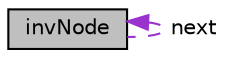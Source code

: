digraph "invNode"
{
 // LATEX_PDF_SIZE
  edge [fontname="Helvetica",fontsize="10",labelfontname="Helvetica",labelfontsize="10"];
  node [fontname="Helvetica",fontsize="10",shape=record];
  Node1 [label="invNode",height=0.2,width=0.4,color="black", fillcolor="grey75", style="filled", fontcolor="black",tooltip="invNode is a struct containing fields: name, description, value, and next This structure repersents a..."];
  Node1 -> Node1 [dir="back",color="darkorchid3",fontsize="10",style="dashed",label=" next" ,fontname="Helvetica"];
}
